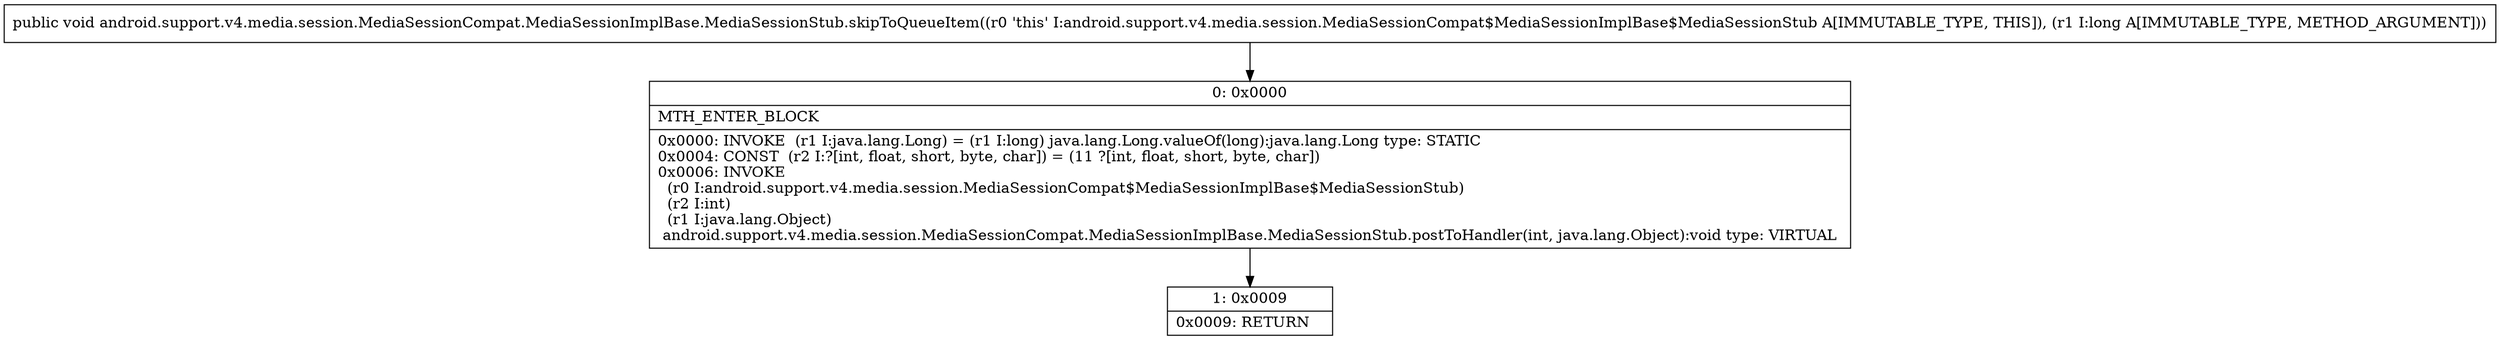digraph "CFG forandroid.support.v4.media.session.MediaSessionCompat.MediaSessionImplBase.MediaSessionStub.skipToQueueItem(J)V" {
Node_0 [shape=record,label="{0\:\ 0x0000|MTH_ENTER_BLOCK\l|0x0000: INVOKE  (r1 I:java.lang.Long) = (r1 I:long) java.lang.Long.valueOf(long):java.lang.Long type: STATIC \l0x0004: CONST  (r2 I:?[int, float, short, byte, char]) = (11 ?[int, float, short, byte, char]) \l0x0006: INVOKE  \l  (r0 I:android.support.v4.media.session.MediaSessionCompat$MediaSessionImplBase$MediaSessionStub)\l  (r2 I:int)\l  (r1 I:java.lang.Object)\l android.support.v4.media.session.MediaSessionCompat.MediaSessionImplBase.MediaSessionStub.postToHandler(int, java.lang.Object):void type: VIRTUAL \l}"];
Node_1 [shape=record,label="{1\:\ 0x0009|0x0009: RETURN   \l}"];
MethodNode[shape=record,label="{public void android.support.v4.media.session.MediaSessionCompat.MediaSessionImplBase.MediaSessionStub.skipToQueueItem((r0 'this' I:android.support.v4.media.session.MediaSessionCompat$MediaSessionImplBase$MediaSessionStub A[IMMUTABLE_TYPE, THIS]), (r1 I:long A[IMMUTABLE_TYPE, METHOD_ARGUMENT])) }"];
MethodNode -> Node_0;
Node_0 -> Node_1;
}

